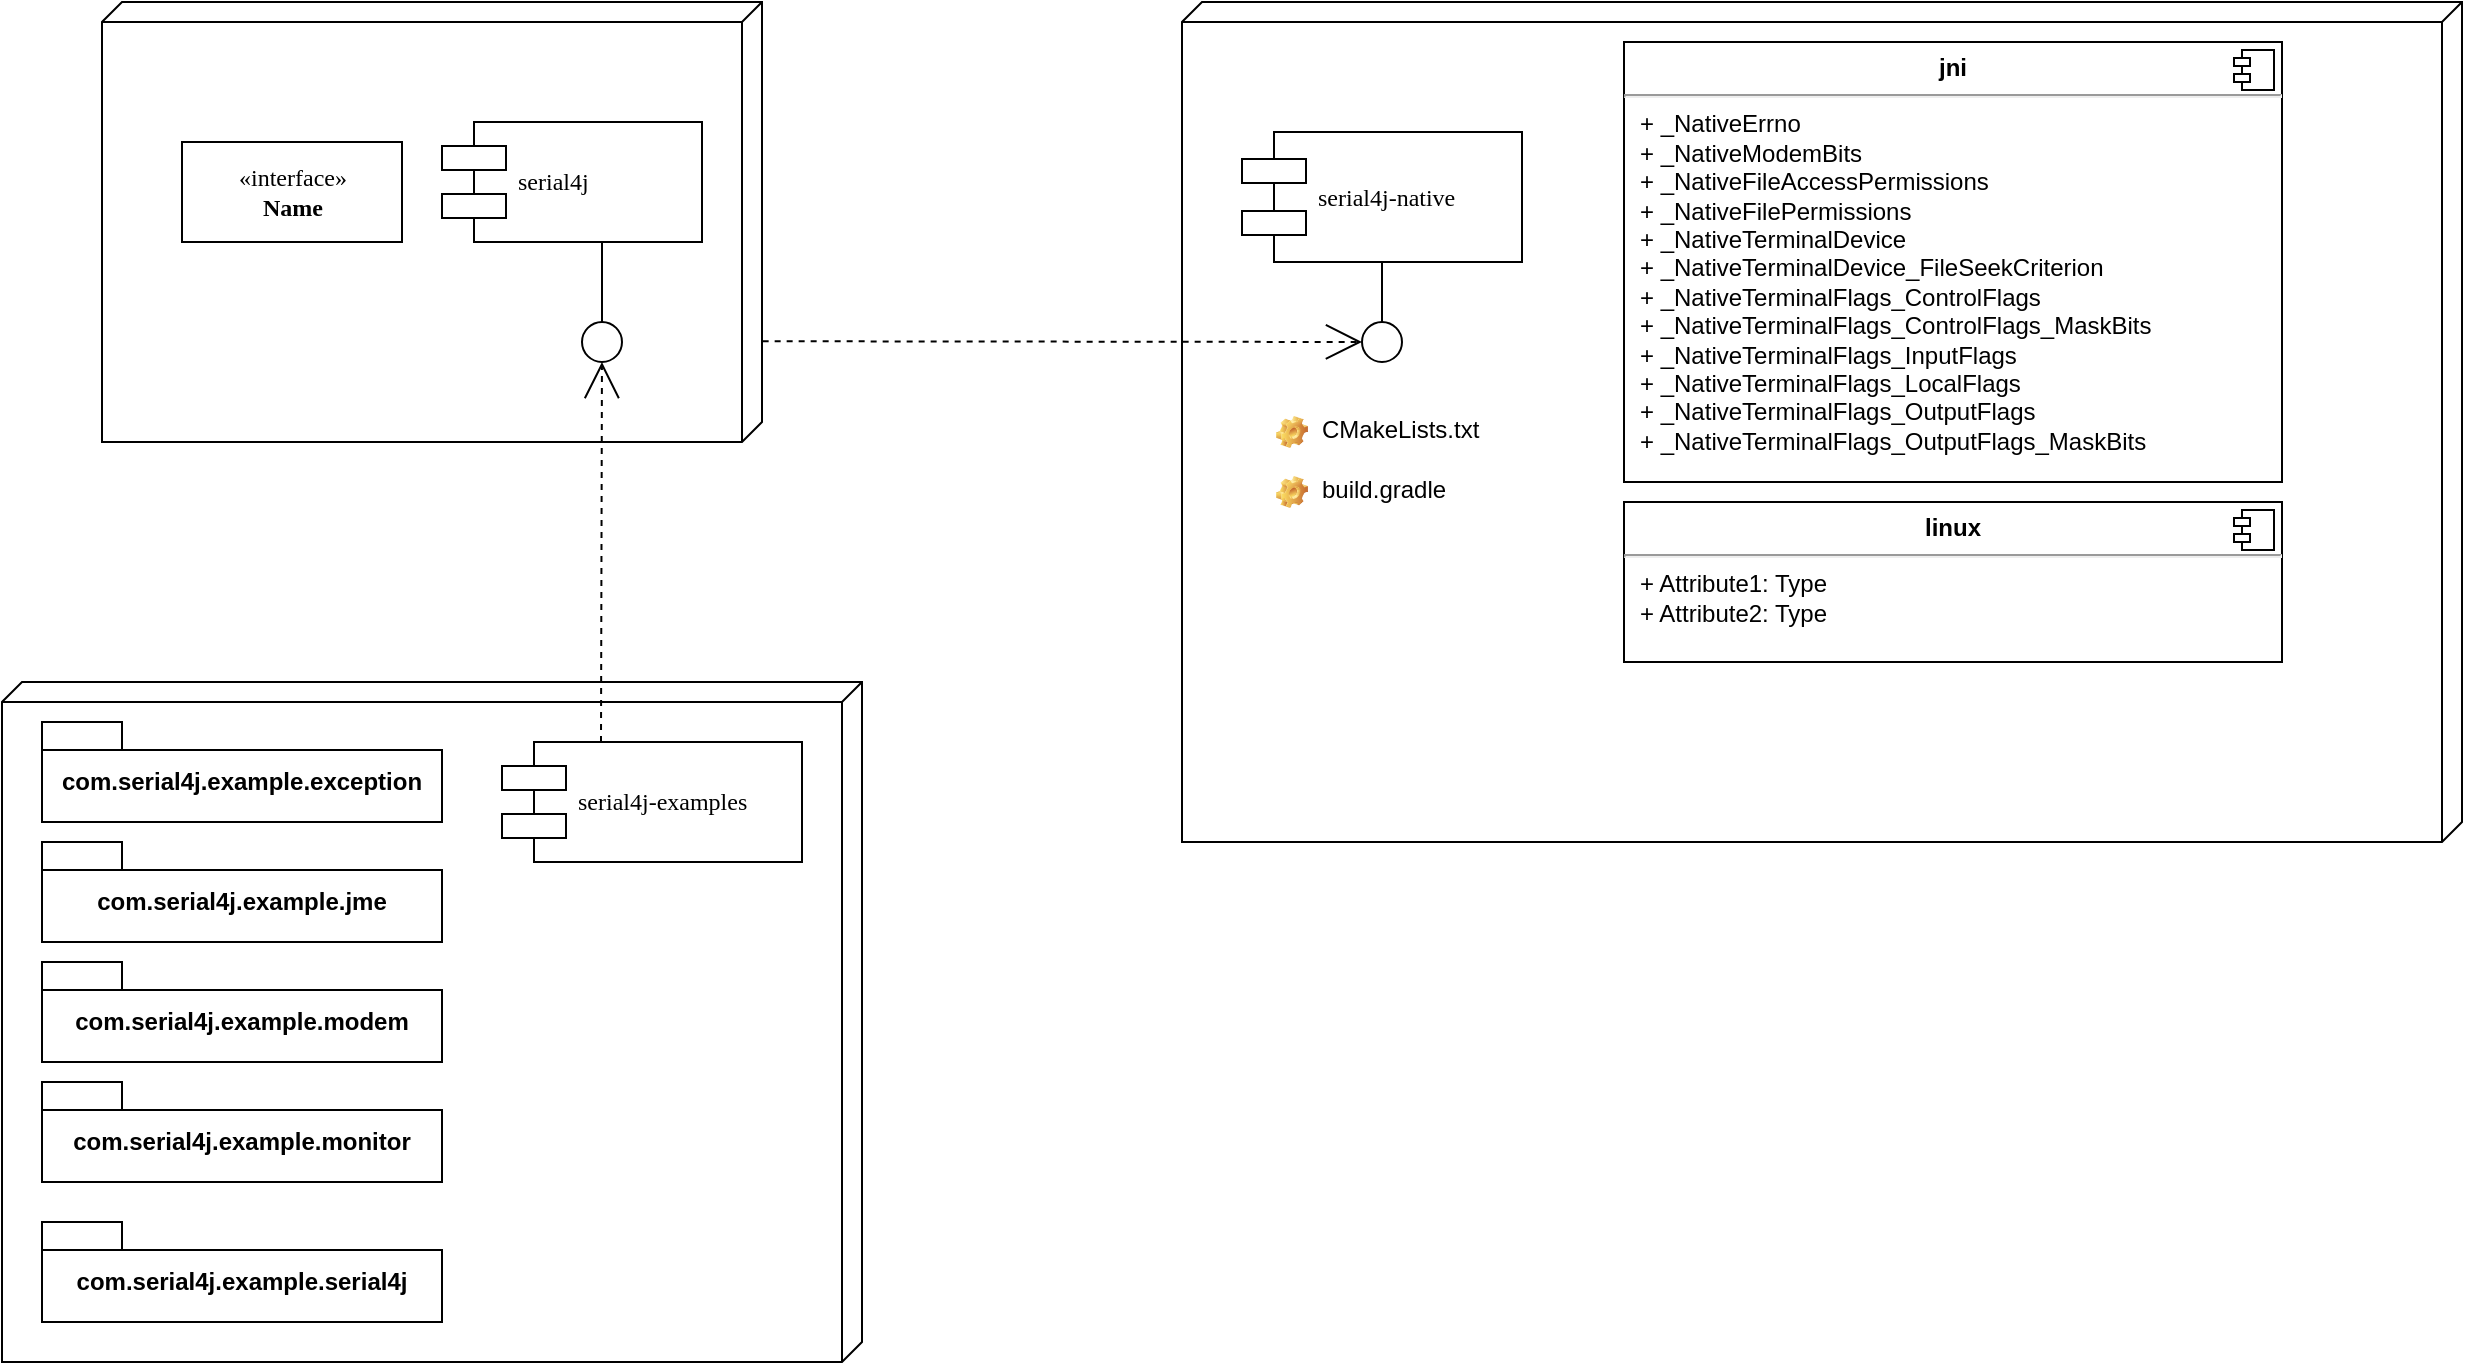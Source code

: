 <mxfile version="22.1.21" type="github">
  <diagram name="Page-1" id="5f0bae14-7c28-e335-631c-24af17079c00">
    <mxGraphModel dx="1086" dy="622" grid="1" gridSize="10" guides="1" tooltips="1" connect="1" arrows="1" fold="1" page="1" pageScale="1" pageWidth="1100" pageHeight="850" background="none" math="0" shadow="0">
      <root>
        <mxCell id="0" />
        <mxCell id="1" parent="0" />
        <mxCell id="39150e848f15840c-1" value="" style="verticalAlign=top;align=left;spacingTop=8;spacingLeft=2;spacingRight=12;shape=cube;size=10;direction=south;fontStyle=4;html=1;rounded=0;shadow=0;comic=0;labelBackgroundColor=none;strokeWidth=1;fontFamily=Verdana;fontSize=12" parent="1" vertex="1">
          <mxGeometry x="120" y="70" width="330" height="220" as="geometry" />
        </mxCell>
        <mxCell id="39150e848f15840c-2" value="" style="verticalAlign=top;align=left;spacingTop=8;spacingLeft=2;spacingRight=12;shape=cube;size=10;direction=south;fontStyle=4;html=1;rounded=0;shadow=0;comic=0;labelBackgroundColor=none;strokeWidth=1;fontFamily=Verdana;fontSize=12" parent="1" vertex="1">
          <mxGeometry x="660" y="70" width="640" height="420" as="geometry" />
        </mxCell>
        <mxCell id="39150e848f15840c-3" value="&lt;br&gt;" style="verticalAlign=top;align=left;spacingTop=8;spacingLeft=2;spacingRight=12;shape=cube;size=10;direction=south;fontStyle=4;html=1;rounded=0;shadow=0;comic=0;labelBackgroundColor=none;strokeWidth=1;fontFamily=Verdana;fontSize=12" parent="1" vertex="1">
          <mxGeometry x="70" y="410" width="430" height="340" as="geometry" />
        </mxCell>
        <mxCell id="39150e848f15840c-4" value="&amp;laquo;interface&amp;raquo;&lt;br&gt;&lt;b&gt;Name&lt;/b&gt;" style="html=1;rounded=0;shadow=0;comic=0;labelBackgroundColor=none;strokeWidth=1;fontFamily=Verdana;fontSize=12;align=center;" parent="1" vertex="1">
          <mxGeometry x="160" y="140" width="110" height="50" as="geometry" />
        </mxCell>
        <mxCell id="39150e848f15840c-5" value="serial4j" style="shape=component;align=left;spacingLeft=36;rounded=0;shadow=0;comic=0;labelBackgroundColor=none;strokeWidth=1;fontFamily=Verdana;fontSize=12;html=1;" parent="1" vertex="1">
          <mxGeometry x="290" y="130" width="130" height="60" as="geometry" />
        </mxCell>
        <mxCell id="39150e848f15840c-6" value="" style="ellipse;whiteSpace=wrap;html=1;rounded=0;shadow=0;comic=0;labelBackgroundColor=none;strokeWidth=1;fontFamily=Verdana;fontSize=12;align=center;" parent="1" vertex="1">
          <mxGeometry x="360" y="230" width="20" height="20" as="geometry" />
        </mxCell>
        <mxCell id="39150e848f15840c-7" value="serial4j-native" style="shape=component;align=left;spacingLeft=36;rounded=0;shadow=0;comic=0;labelBackgroundColor=none;strokeWidth=1;fontFamily=Verdana;fontSize=12;html=1;" parent="1" vertex="1">
          <mxGeometry x="690" y="135" width="140" height="65" as="geometry" />
        </mxCell>
        <mxCell id="39150e848f15840c-9" value="" style="ellipse;whiteSpace=wrap;html=1;rounded=0;shadow=0;comic=0;labelBackgroundColor=none;strokeWidth=1;fontFamily=Verdana;fontSize=12;align=center;" parent="1" vertex="1">
          <mxGeometry x="750" y="230" width="20" height="20" as="geometry" />
        </mxCell>
        <mxCell id="39150e848f15840c-10" value="serial4j-examples" style="shape=component;align=left;spacingLeft=36;rounded=0;shadow=0;comic=0;labelBackgroundColor=none;strokeWidth=1;fontFamily=Verdana;fontSize=12;html=1;" parent="1" vertex="1">
          <mxGeometry x="320" y="440" width="150" height="60" as="geometry" />
        </mxCell>
        <mxCell id="39150e848f15840c-11" style="edgeStyle=none;rounded=0;html=1;dashed=1;labelBackgroundColor=none;startArrow=none;startFill=0;startSize=8;endArrow=open;endFill=0;endSize=16;fontFamily=Verdana;fontSize=12;exitX=0.33;exitY=0;exitDx=0;exitDy=0;exitPerimeter=0;" parent="1" source="39150e848f15840c-10" target="39150e848f15840c-6" edge="1">
          <mxGeometry relative="1" as="geometry">
            <mxPoint x="370" y="430" as="sourcePoint" />
          </mxGeometry>
        </mxCell>
        <mxCell id="39150e848f15840c-13" style="edgeStyle=elbowEdgeStyle;rounded=0;html=1;labelBackgroundColor=none;startArrow=none;startFill=0;startSize=8;endArrow=none;endFill=0;endSize=16;fontFamily=Verdana;fontSize=12;" parent="1" source="39150e848f15840c-9" target="39150e848f15840c-7" edge="1">
          <mxGeometry relative="1" as="geometry" />
        </mxCell>
        <mxCell id="39150e848f15840c-14" style="edgeStyle=elbowEdgeStyle;rounded=0;html=1;labelBackgroundColor=none;startArrow=none;startFill=0;startSize=8;endArrow=none;endFill=0;endSize=16;fontFamily=Verdana;fontSize=12;" parent="1" source="39150e848f15840c-6" target="39150e848f15840c-5" edge="1">
          <mxGeometry relative="1" as="geometry" />
        </mxCell>
        <mxCell id="4l-lxIXdtN1crYGhOOL7-1" value="com.serial4j.example.exception" style="shape=folder;fontStyle=1;spacingTop=10;tabWidth=40;tabHeight=14;tabPosition=left;html=1;whiteSpace=wrap;" vertex="1" parent="1">
          <mxGeometry x="90" y="430" width="200" height="50" as="geometry" />
        </mxCell>
        <mxCell id="4l-lxIXdtN1crYGhOOL7-2" value="com.serial4j.example.jme" style="shape=folder;fontStyle=1;spacingTop=10;tabWidth=40;tabHeight=14;tabPosition=left;html=1;whiteSpace=wrap;" vertex="1" parent="1">
          <mxGeometry x="90" y="490" width="200" height="50" as="geometry" />
        </mxCell>
        <mxCell id="4l-lxIXdtN1crYGhOOL7-3" value="com.serial4j.example.modem" style="shape=folder;fontStyle=1;spacingTop=10;tabWidth=40;tabHeight=14;tabPosition=left;html=1;whiteSpace=wrap;" vertex="1" parent="1">
          <mxGeometry x="90" y="550" width="200" height="50" as="geometry" />
        </mxCell>
        <mxCell id="4l-lxIXdtN1crYGhOOL7-4" value="com.serial4j.example.monitor" style="shape=folder;fontStyle=1;spacingTop=10;tabWidth=40;tabHeight=14;tabPosition=left;html=1;whiteSpace=wrap;" vertex="1" parent="1">
          <mxGeometry x="90" y="610" width="200" height="50" as="geometry" />
        </mxCell>
        <mxCell id="4l-lxIXdtN1crYGhOOL7-5" value="com.serial4j.example.serial4j" style="shape=folder;fontStyle=1;spacingTop=10;tabWidth=40;tabHeight=14;tabPosition=left;html=1;whiteSpace=wrap;" vertex="1" parent="1">
          <mxGeometry x="90" y="680" width="200" height="50" as="geometry" />
        </mxCell>
        <mxCell id="4l-lxIXdtN1crYGhOOL7-6" style="edgeStyle=none;rounded=0;html=1;dashed=1;labelBackgroundColor=none;startArrow=none;startFill=0;startSize=8;endArrow=open;endFill=0;endSize=16;fontFamily=Verdana;fontSize=12;exitX=0.771;exitY=-0.001;exitDx=0;exitDy=0;exitPerimeter=0;" edge="1" parent="1" source="39150e848f15840c-1" target="39150e848f15840c-9">
          <mxGeometry relative="1" as="geometry">
            <mxPoint x="604" y="380" as="sourcePoint" />
            <mxPoint x="550" y="190" as="targetPoint" />
          </mxGeometry>
        </mxCell>
        <mxCell id="4l-lxIXdtN1crYGhOOL7-11" value="CMakeLists.txt" style="label;fontStyle=0;strokeColor=none;fillColor=none;align=left;verticalAlign=top;overflow=hidden;spacingLeft=28;spacingRight=4;rotatable=0;points=[[0,0.5],[1,0.5]];portConstraint=eastwest;imageWidth=16;imageHeight=16;whiteSpace=wrap;html=1;image=img/clipart/Gear_128x128.png" vertex="1" parent="1">
          <mxGeometry x="700" y="270" width="140" height="30" as="geometry" />
        </mxCell>
        <mxCell id="4l-lxIXdtN1crYGhOOL7-12" value="build.gradle" style="label;fontStyle=0;strokeColor=none;fillColor=none;align=left;verticalAlign=top;overflow=hidden;spacingLeft=28;spacingRight=4;rotatable=0;points=[[0,0.5],[1,0.5]];portConstraint=eastwest;imageWidth=16;imageHeight=16;whiteSpace=wrap;html=1;image=img/clipart/Gear_128x128.png" vertex="1" parent="1">
          <mxGeometry x="700" y="300" width="140" height="30" as="geometry" />
        </mxCell>
        <mxCell id="4l-lxIXdtN1crYGhOOL7-13" value="&lt;p style=&quot;margin:0px;margin-top:6px;text-align:center;&quot;&gt;&lt;b&gt;linux&lt;/b&gt;&lt;/p&gt;&lt;hr&gt;&lt;p style=&quot;margin:0px;margin-left:8px;&quot;&gt;+ Attribute1: Type&lt;br&gt;+ Attribute2: Type&lt;/p&gt;" style="align=left;overflow=fill;html=1;dropTarget=0;whiteSpace=wrap;" vertex="1" parent="1">
          <mxGeometry x="881" y="320" width="329" height="80" as="geometry" />
        </mxCell>
        <mxCell id="4l-lxIXdtN1crYGhOOL7-14" value="" style="shape=component;jettyWidth=8;jettyHeight=4;" vertex="1" parent="4l-lxIXdtN1crYGhOOL7-13">
          <mxGeometry x="1" width="20" height="20" relative="1" as="geometry">
            <mxPoint x="-24" y="4" as="offset" />
          </mxGeometry>
        </mxCell>
        <mxCell id="4l-lxIXdtN1crYGhOOL7-15" value="&lt;p style=&quot;margin:0px;margin-top:6px;text-align:center;&quot;&gt;&lt;b&gt;jni&lt;/b&gt;&lt;/p&gt;&lt;hr&gt;&lt;p style=&quot;margin:0px;margin-left:8px;&quot;&gt;+ _NativeErrno&lt;/p&gt;&lt;p style=&quot;margin:0px;margin-left:8px;&quot;&gt;+ _NativeModemBits&lt;/p&gt;&lt;p style=&quot;margin:0px;margin-left:8px;&quot;&gt;+ _NativeFileAccessPermissions&lt;/p&gt;&lt;p style=&quot;margin:0px;margin-left:8px;&quot;&gt;+ _NativeFilePermissions&lt;/p&gt;&lt;p style=&quot;margin:0px;margin-left:8px;&quot;&gt;+ _NativeTerminalDevice&lt;/p&gt;&lt;p style=&quot;margin:0px;margin-left:8px;&quot;&gt;+ _NativeTerminalDevice_FileSeekCriterion&lt;/p&gt;&lt;p style=&quot;margin:0px;margin-left:8px;&quot;&gt;+ _NativeTerminalFlags_ControlFlags&lt;/p&gt;&lt;p style=&quot;margin:0px;margin-left:8px;&quot;&gt;+ _NativeTerminalFlags_ControlFlags_MaskBits&lt;/p&gt;&lt;p style=&quot;margin:0px;margin-left:8px;&quot;&gt;+ _NativeTerminalFlags_InputFlags&lt;/p&gt;&lt;p style=&quot;margin:0px;margin-left:8px;&quot;&gt;+ _NativeTerminalFlags_LocalFlags&lt;/p&gt;&lt;p style=&quot;margin:0px;margin-left:8px;&quot;&gt;+ _NativeTerminalFlags_OutputFlags&lt;/p&gt;&lt;p style=&quot;margin:0px;margin-left:8px;&quot;&gt;+ _NativeTerminalFlags_OutputFlags_MaskBits&lt;/p&gt;" style="align=left;overflow=fill;html=1;dropTarget=0;whiteSpace=wrap;" vertex="1" parent="1">
          <mxGeometry x="881" y="90" width="329" height="220" as="geometry" />
        </mxCell>
        <mxCell id="4l-lxIXdtN1crYGhOOL7-16" value="" style="shape=component;jettyWidth=8;jettyHeight=4;" vertex="1" parent="4l-lxIXdtN1crYGhOOL7-15">
          <mxGeometry x="1" width="20" height="20" relative="1" as="geometry">
            <mxPoint x="-24" y="4" as="offset" />
          </mxGeometry>
        </mxCell>
      </root>
    </mxGraphModel>
  </diagram>
</mxfile>
